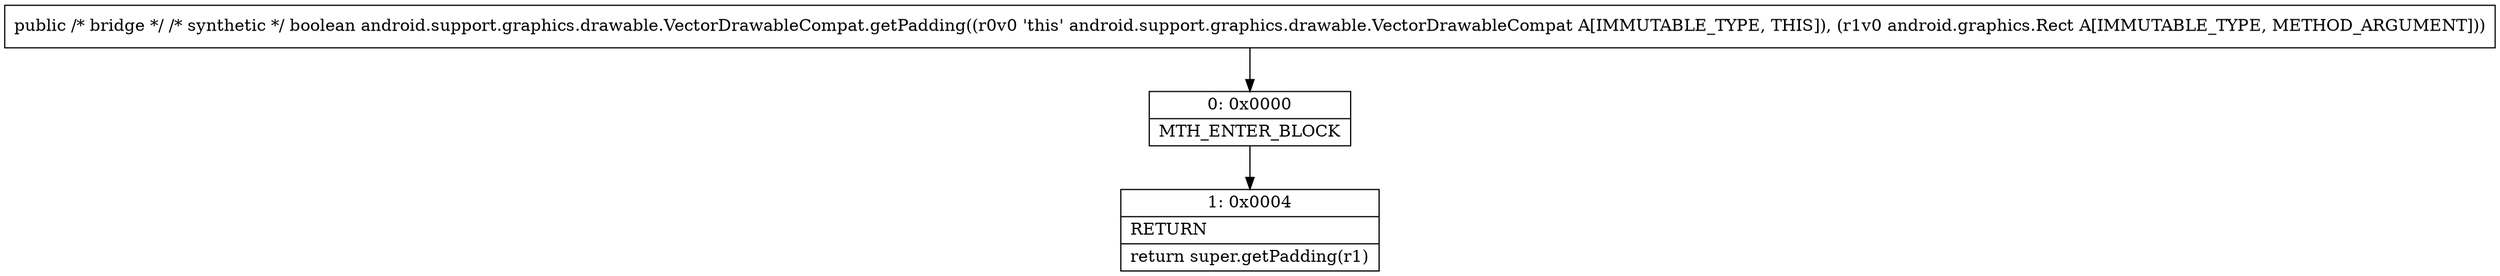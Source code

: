 digraph "CFG forandroid.support.graphics.drawable.VectorDrawableCompat.getPadding(Landroid\/graphics\/Rect;)Z" {
Node_0 [shape=record,label="{0\:\ 0x0000|MTH_ENTER_BLOCK\l}"];
Node_1 [shape=record,label="{1\:\ 0x0004|RETURN\l|return super.getPadding(r1)\l}"];
MethodNode[shape=record,label="{public \/* bridge *\/ \/* synthetic *\/ boolean android.support.graphics.drawable.VectorDrawableCompat.getPadding((r0v0 'this' android.support.graphics.drawable.VectorDrawableCompat A[IMMUTABLE_TYPE, THIS]), (r1v0 android.graphics.Rect A[IMMUTABLE_TYPE, METHOD_ARGUMENT])) }"];
MethodNode -> Node_0;
Node_0 -> Node_1;
}

